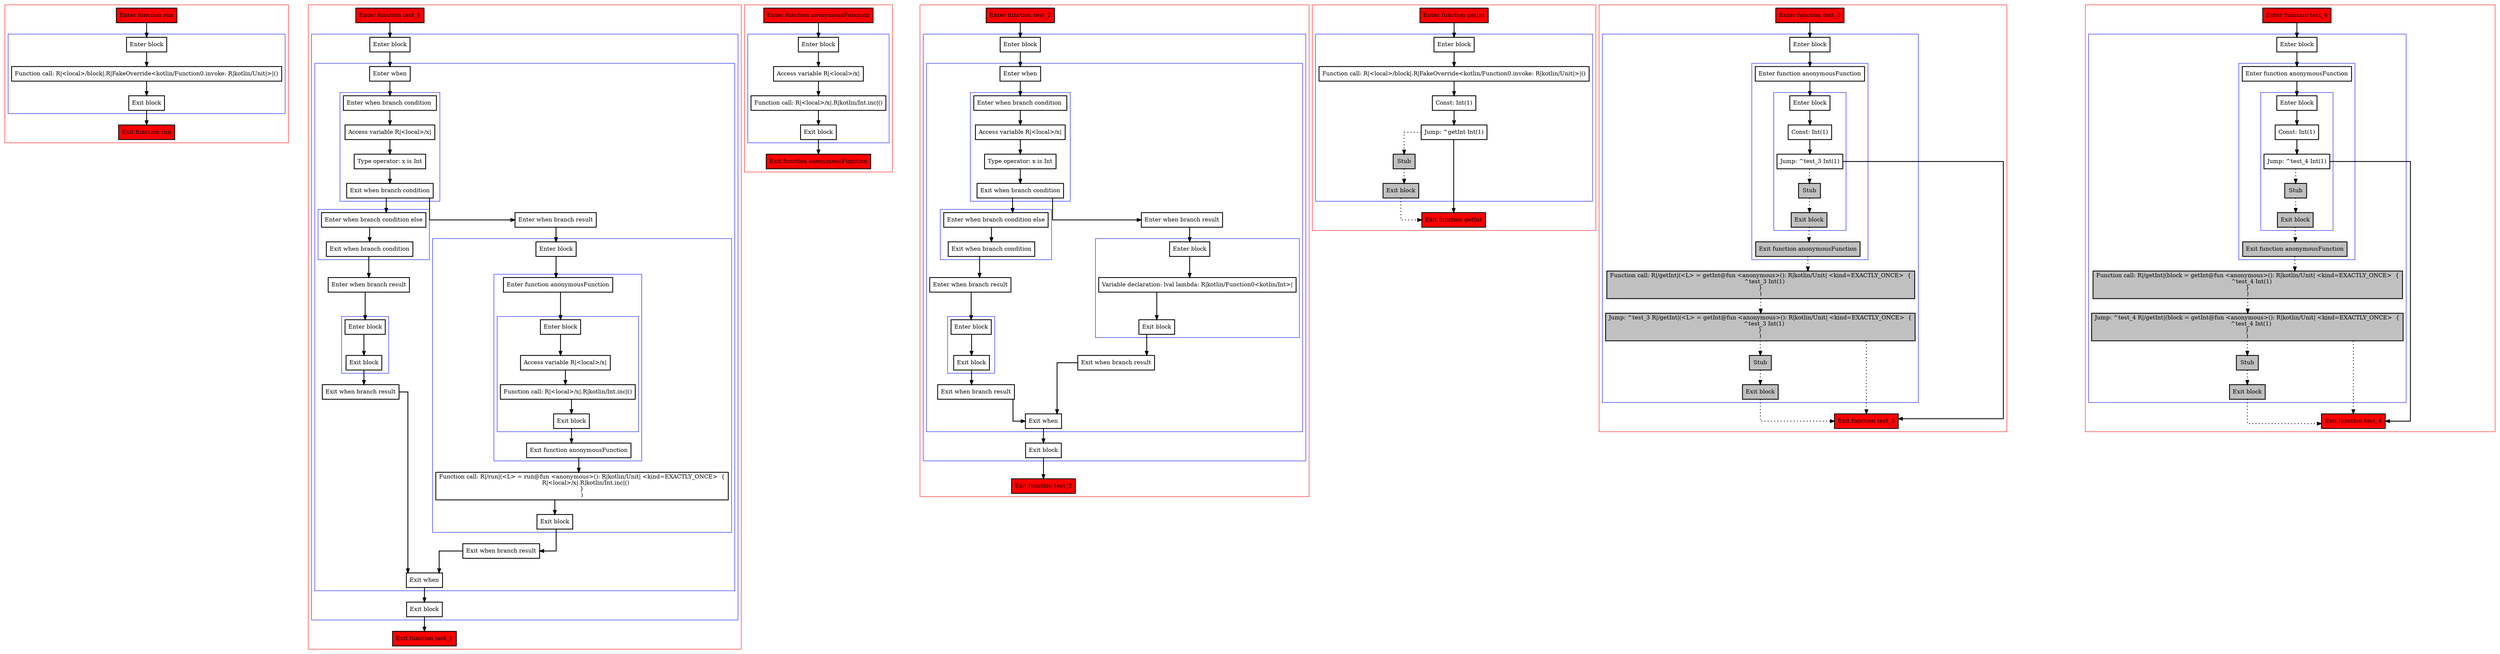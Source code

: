 digraph lambdas_kt {
  graph [splines=ortho nodesep=3]
  node [shape=box penwidth=2]
  edge [penwidth=2]

  subgraph cluster_0 {
    color=red
    0 [label="Enter function run" style="filled" fillcolor=red];
    subgraph cluster_1 {
      color=blue
      1 [label="Enter block"];
      2 [label="Function call: R|<local>/block|.R|FakeOverride<kotlin/Function0.invoke: R|kotlin/Unit|>|()"];
      3 [label="Exit block"];
    }
    4 [label="Exit function run" style="filled" fillcolor=red];
  }

  0 -> {1};
  1 -> {2};
  2 -> {3};
  3 -> {4};

  subgraph cluster_2 {
    color=red
    5 [label="Enter function test_1" style="filled" fillcolor=red];
    subgraph cluster_3 {
      color=blue
      6 [label="Enter block"];
      subgraph cluster_4 {
        color=blue
        7 [label="Enter when"];
        subgraph cluster_5 {
          color=blue
          8 [label="Enter when branch condition "];
          9 [label="Access variable R|<local>/x|"];
          10 [label="Type operator: x is Int"];
          11 [label="Exit when branch condition"];
        }
        subgraph cluster_6 {
          color=blue
          12 [label="Enter when branch condition else"];
          13 [label="Exit when branch condition"];
        }
        14 [label="Enter when branch result"];
        subgraph cluster_7 {
          color=blue
          15 [label="Enter block"];
          16 [label="Exit block"];
        }
        17 [label="Exit when branch result"];
        18 [label="Enter when branch result"];
        subgraph cluster_8 {
          color=blue
          19 [label="Enter block"];
          subgraph cluster_9 {
            color=blue
            20 [label="Enter function anonymousFunction"];
            subgraph cluster_10 {
              color=blue
              21 [label="Enter block"];
              22 [label="Access variable R|<local>/x|"];
              23 [label="Function call: R|<local>/x|.R|kotlin/Int.inc|()"];
              24 [label="Exit block"];
            }
            25 [label="Exit function anonymousFunction"];
          }
          26 [label="Function call: R|/run|(<L> = run@fun <anonymous>(): R|kotlin/Unit| <kind=EXACTLY_ONCE>  {
    R|<local>/x|.R|kotlin/Int.inc|()
}
)"];
          27 [label="Exit block"];
        }
        28 [label="Exit when branch result"];
        29 [label="Exit when"];
      }
      30 [label="Exit block"];
    }
    31 [label="Exit function test_1" style="filled" fillcolor=red];
  }

  5 -> {6};
  6 -> {7};
  7 -> {8};
  8 -> {9};
  9 -> {10};
  10 -> {11};
  11 -> {18 12};
  12 -> {13};
  13 -> {14};
  14 -> {15};
  15 -> {16};
  16 -> {17};
  17 -> {29};
  18 -> {19};
  19 -> {20};
  20 -> {21};
  21 -> {22};
  22 -> {23};
  23 -> {24};
  24 -> {25};
  25 -> {26};
  26 -> {27};
  27 -> {28};
  28 -> {29};
  29 -> {30};
  30 -> {31};

  subgraph cluster_11 {
    color=red
    32 [label="Enter function anonymousFunction" style="filled" fillcolor=red];
    subgraph cluster_12 {
      color=blue
      33 [label="Enter block"];
      34 [label="Access variable R|<local>/x|"];
      35 [label="Function call: R|<local>/x|.R|kotlin/Int.inc|()"];
      36 [label="Exit block"];
    }
    37 [label="Exit function anonymousFunction" style="filled" fillcolor=red];
  }

  32 -> {33};
  33 -> {34};
  34 -> {35};
  35 -> {36};
  36 -> {37};

  subgraph cluster_13 {
    color=red
    38 [label="Enter function test_2" style="filled" fillcolor=red];
    subgraph cluster_14 {
      color=blue
      39 [label="Enter block"];
      subgraph cluster_15 {
        color=blue
        40 [label="Enter when"];
        subgraph cluster_16 {
          color=blue
          41 [label="Enter when branch condition "];
          42 [label="Access variable R|<local>/x|"];
          43 [label="Type operator: x is Int"];
          44 [label="Exit when branch condition"];
        }
        subgraph cluster_17 {
          color=blue
          45 [label="Enter when branch condition else"];
          46 [label="Exit when branch condition"];
        }
        47 [label="Enter when branch result"];
        subgraph cluster_18 {
          color=blue
          48 [label="Enter block"];
          49 [label="Exit block"];
        }
        50 [label="Exit when branch result"];
        51 [label="Enter when branch result"];
        subgraph cluster_19 {
          color=blue
          52 [label="Enter block"];
          53 [label="Variable declaration: lval lambda: R|kotlin/Function0<kotlin/Int>|"];
          54 [label="Exit block"];
        }
        55 [label="Exit when branch result"];
        56 [label="Exit when"];
      }
      57 [label="Exit block"];
    }
    58 [label="Exit function test_2" style="filled" fillcolor=red];
  }

  38 -> {39};
  39 -> {40};
  40 -> {41};
  41 -> {42};
  42 -> {43};
  43 -> {44};
  44 -> {51 45};
  45 -> {46};
  46 -> {47};
  47 -> {48};
  48 -> {49};
  49 -> {50};
  50 -> {56};
  51 -> {52};
  52 -> {53};
  53 -> {54};
  54 -> {55};
  55 -> {56};
  56 -> {57};
  57 -> {58};

  subgraph cluster_20 {
    color=red
    59 [label="Enter function getInt" style="filled" fillcolor=red];
    subgraph cluster_21 {
      color=blue
      60 [label="Enter block"];
      61 [label="Function call: R|<local>/block|.R|FakeOverride<kotlin/Function0.invoke: R|kotlin/Unit|>|()"];
      62 [label="Const: Int(1)"];
      63 [label="Jump: ^getInt Int(1)"];
      64 [label="Stub" style="filled" fillcolor=gray];
      65 [label="Exit block" style="filled" fillcolor=gray];
    }
    66 [label="Exit function getInt" style="filled" fillcolor=red];
  }

  59 -> {60};
  60 -> {61};
  61 -> {62};
  62 -> {63};
  63 -> {66};
  63 -> {64} [style=dotted];
  64 -> {65} [style=dotted];
  65 -> {66} [style=dotted];

  subgraph cluster_22 {
    color=red
    67 [label="Enter function test_3" style="filled" fillcolor=red];
    subgraph cluster_23 {
      color=blue
      68 [label="Enter block"];
      subgraph cluster_24 {
        color=blue
        69 [label="Enter function anonymousFunction"];
        subgraph cluster_25 {
          color=blue
          70 [label="Enter block"];
          71 [label="Const: Int(1)"];
          72 [label="Jump: ^test_3 Int(1)"];
          73 [label="Stub" style="filled" fillcolor=gray];
          74 [label="Exit block" style="filled" fillcolor=gray];
        }
        75 [label="Exit function anonymousFunction" style="filled" fillcolor=gray];
      }
      76 [label="Function call: R|/getInt|(<L> = getInt@fun <anonymous>(): R|kotlin/Unit| <kind=EXACTLY_ONCE>  {
    ^test_3 Int(1)
}
)" style="filled" fillcolor=gray];
      77 [label="Jump: ^test_3 R|/getInt|(<L> = getInt@fun <anonymous>(): R|kotlin/Unit| <kind=EXACTLY_ONCE>  {
    ^test_3 Int(1)
}
)" style="filled" fillcolor=gray];
      78 [label="Stub" style="filled" fillcolor=gray];
      79 [label="Exit block" style="filled" fillcolor=gray];
    }
    80 [label="Exit function test_3" style="filled" fillcolor=red];
  }

  67 -> {68};
  68 -> {69};
  69 -> {70};
  70 -> {71};
  71 -> {72};
  72 -> {80};
  72 -> {73} [style=dotted];
  73 -> {74} [style=dotted];
  74 -> {75} [style=dotted];
  75 -> {76} [style=dotted];
  76 -> {77} [style=dotted];
  77 -> {80 78} [style=dotted];
  78 -> {79} [style=dotted];
  79 -> {80} [style=dotted];

  subgraph cluster_26 {
    color=red
    81 [label="Enter function test_4" style="filled" fillcolor=red];
    subgraph cluster_27 {
      color=blue
      82 [label="Enter block"];
      subgraph cluster_28 {
        color=blue
        83 [label="Enter function anonymousFunction"];
        subgraph cluster_29 {
          color=blue
          84 [label="Enter block"];
          85 [label="Const: Int(1)"];
          86 [label="Jump: ^test_4 Int(1)"];
          87 [label="Stub" style="filled" fillcolor=gray];
          88 [label="Exit block" style="filled" fillcolor=gray];
        }
        89 [label="Exit function anonymousFunction" style="filled" fillcolor=gray];
      }
      90 [label="Function call: R|/getInt|(block = getInt@fun <anonymous>(): R|kotlin/Unit| <kind=EXACTLY_ONCE>  {
    ^test_4 Int(1)
}
)" style="filled" fillcolor=gray];
      91 [label="Jump: ^test_4 R|/getInt|(block = getInt@fun <anonymous>(): R|kotlin/Unit| <kind=EXACTLY_ONCE>  {
    ^test_4 Int(1)
}
)" style="filled" fillcolor=gray];
      92 [label="Stub" style="filled" fillcolor=gray];
      93 [label="Exit block" style="filled" fillcolor=gray];
    }
    94 [label="Exit function test_4" style="filled" fillcolor=red];
  }

  81 -> {82};
  82 -> {83};
  83 -> {84};
  84 -> {85};
  85 -> {86};
  86 -> {94};
  86 -> {87} [style=dotted];
  87 -> {88} [style=dotted];
  88 -> {89} [style=dotted];
  89 -> {90} [style=dotted];
  90 -> {91} [style=dotted];
  91 -> {94 92} [style=dotted];
  92 -> {93} [style=dotted];
  93 -> {94} [style=dotted];

}
